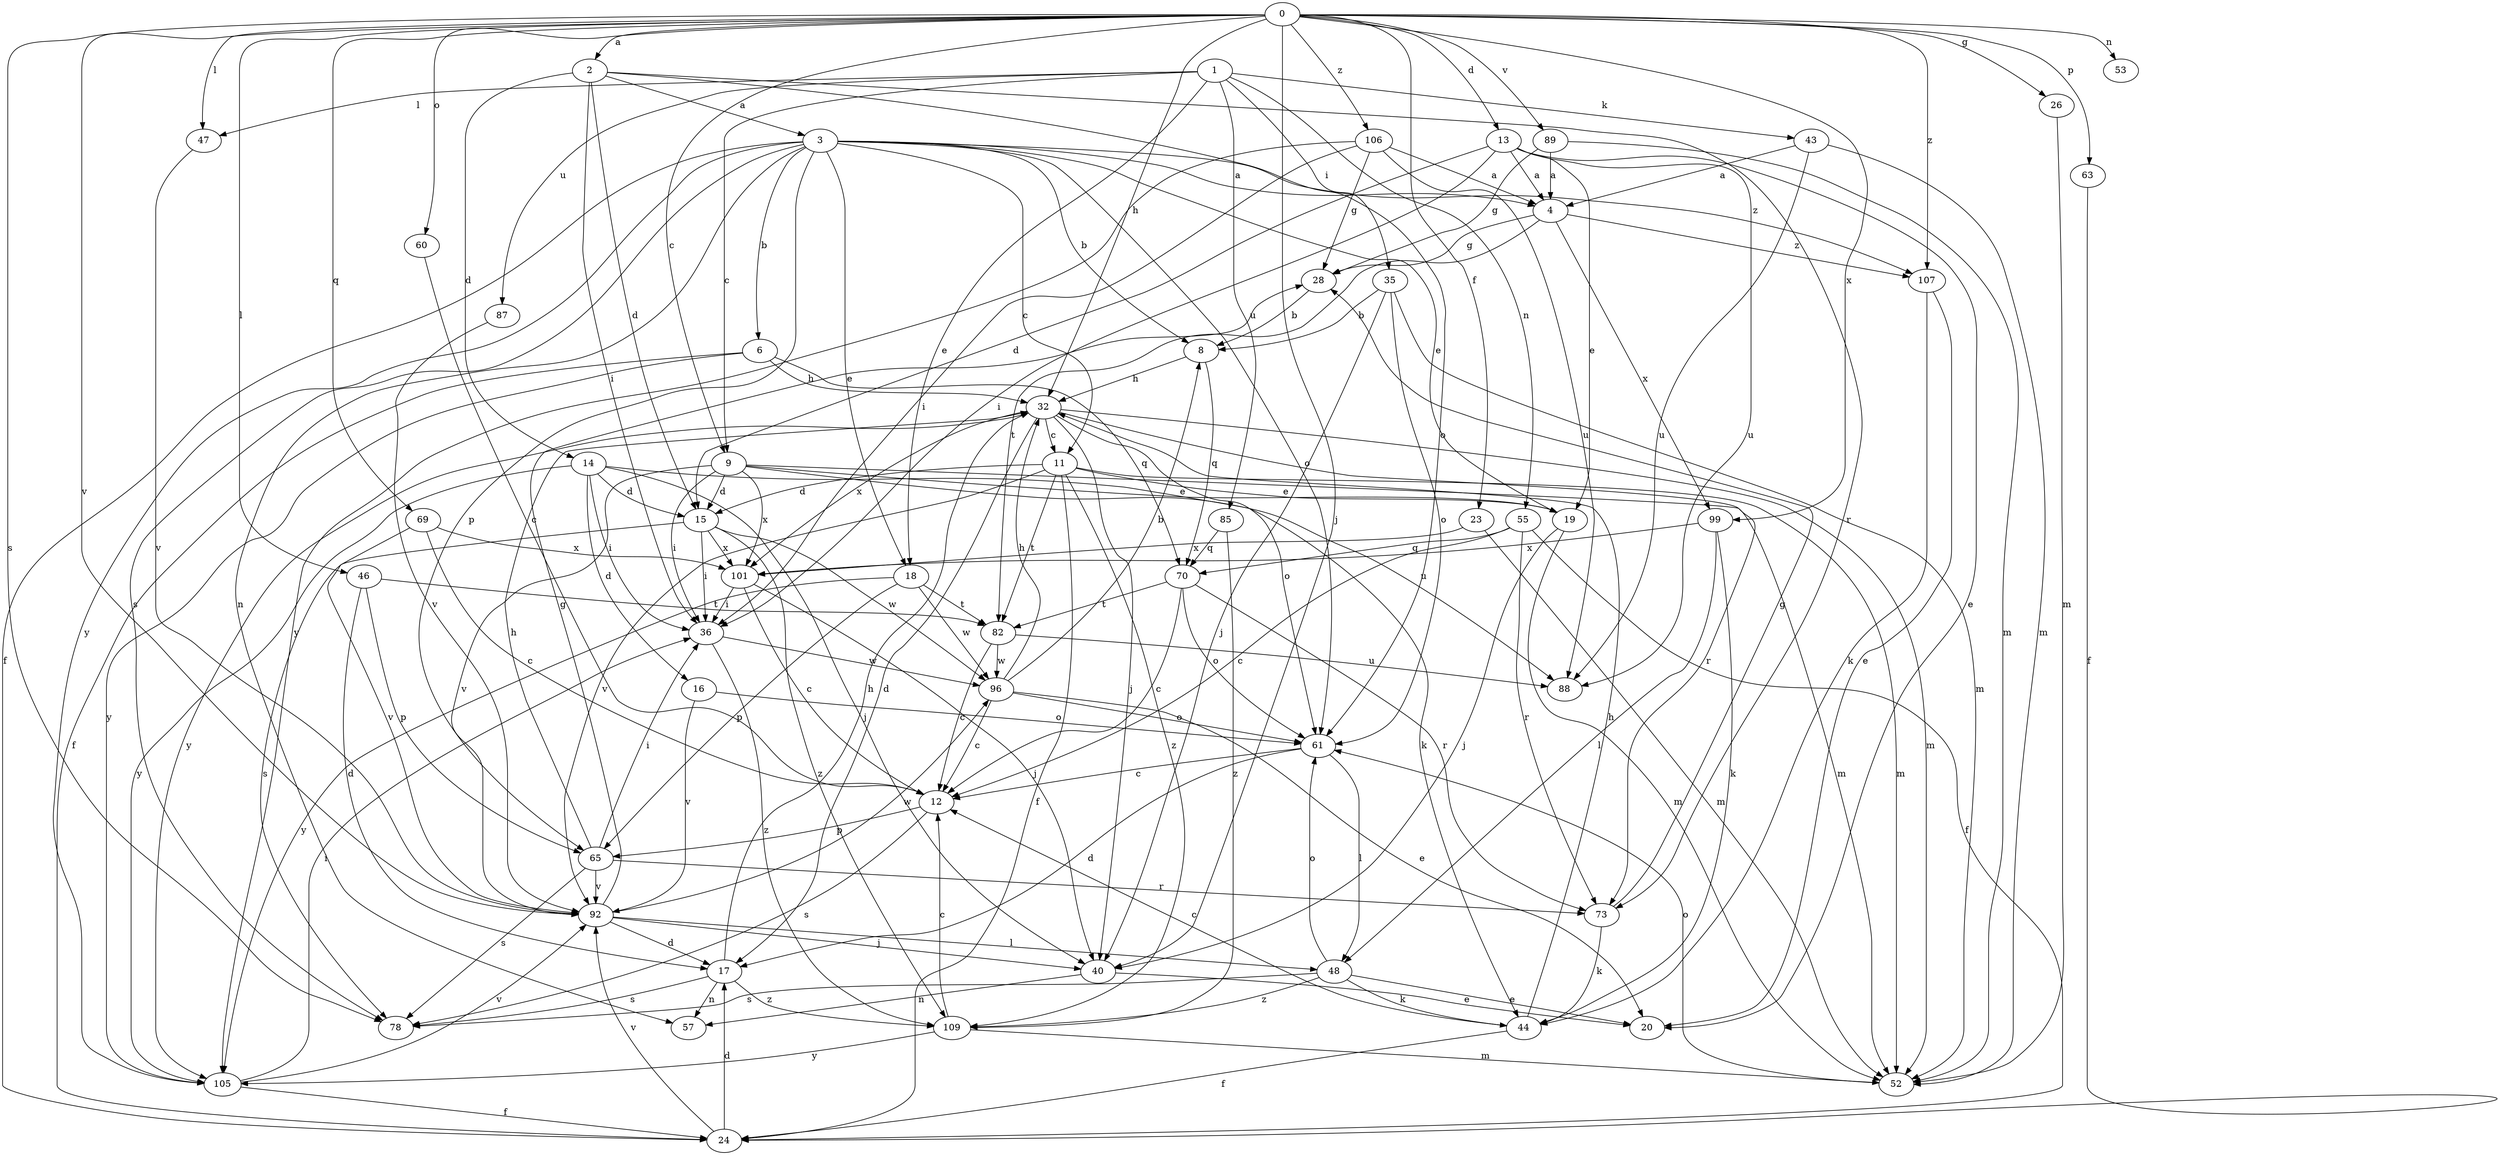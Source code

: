 strict digraph  {
0;
1;
2;
3;
4;
6;
8;
9;
11;
12;
13;
14;
15;
16;
17;
18;
19;
20;
23;
24;
26;
28;
32;
35;
36;
40;
43;
44;
46;
47;
48;
52;
53;
55;
57;
60;
61;
63;
65;
69;
70;
73;
78;
82;
85;
87;
88;
89;
92;
96;
99;
101;
105;
106;
107;
109;
0 -> 2  [label=a];
0 -> 9  [label=c];
0 -> 13  [label=d];
0 -> 23  [label=f];
0 -> 26  [label=g];
0 -> 32  [label=h];
0 -> 40  [label=j];
0 -> 46  [label=l];
0 -> 47  [label=l];
0 -> 53  [label=n];
0 -> 60  [label=o];
0 -> 63  [label=p];
0 -> 69  [label=q];
0 -> 78  [label=s];
0 -> 89  [label=v];
0 -> 92  [label=v];
0 -> 99  [label=x];
0 -> 106  [label=z];
0 -> 107  [label=z];
1 -> 9  [label=c];
1 -> 18  [label=e];
1 -> 35  [label=i];
1 -> 43  [label=k];
1 -> 47  [label=l];
1 -> 55  [label=n];
1 -> 85  [label=u];
1 -> 87  [label=u];
2 -> 3  [label=a];
2 -> 14  [label=d];
2 -> 15  [label=d];
2 -> 36  [label=i];
2 -> 61  [label=o];
2 -> 73  [label=r];
3 -> 4  [label=a];
3 -> 6  [label=b];
3 -> 8  [label=b];
3 -> 11  [label=c];
3 -> 18  [label=e];
3 -> 19  [label=e];
3 -> 24  [label=f];
3 -> 57  [label=n];
3 -> 61  [label=o];
3 -> 65  [label=p];
3 -> 78  [label=s];
3 -> 105  [label=y];
3 -> 107  [label=z];
4 -> 28  [label=g];
4 -> 82  [label=t];
4 -> 99  [label=x];
4 -> 107  [label=z];
6 -> 24  [label=f];
6 -> 32  [label=h];
6 -> 70  [label=q];
6 -> 105  [label=y];
8 -> 32  [label=h];
8 -> 70  [label=q];
9 -> 15  [label=d];
9 -> 19  [label=e];
9 -> 36  [label=i];
9 -> 52  [label=m];
9 -> 88  [label=u];
9 -> 92  [label=v];
9 -> 101  [label=x];
11 -> 15  [label=d];
11 -> 19  [label=e];
11 -> 24  [label=f];
11 -> 52  [label=m];
11 -> 82  [label=t];
11 -> 92  [label=v];
11 -> 109  [label=z];
12 -> 65  [label=p];
12 -> 78  [label=s];
13 -> 4  [label=a];
13 -> 15  [label=d];
13 -> 19  [label=e];
13 -> 20  [label=e];
13 -> 36  [label=i];
13 -> 88  [label=u];
14 -> 15  [label=d];
14 -> 16  [label=d];
14 -> 36  [label=i];
14 -> 40  [label=j];
14 -> 44  [label=k];
14 -> 105  [label=y];
15 -> 36  [label=i];
15 -> 78  [label=s];
15 -> 96  [label=w];
15 -> 101  [label=x];
15 -> 109  [label=z];
16 -> 61  [label=o];
16 -> 92  [label=v];
17 -> 32  [label=h];
17 -> 57  [label=n];
17 -> 78  [label=s];
17 -> 109  [label=z];
18 -> 65  [label=p];
18 -> 82  [label=t];
18 -> 96  [label=w];
18 -> 105  [label=y];
19 -> 40  [label=j];
19 -> 52  [label=m];
23 -> 52  [label=m];
23 -> 101  [label=x];
24 -> 17  [label=d];
24 -> 92  [label=v];
26 -> 52  [label=m];
28 -> 8  [label=b];
32 -> 11  [label=c];
32 -> 17  [label=d];
32 -> 40  [label=j];
32 -> 52  [label=m];
32 -> 61  [label=o];
32 -> 73  [label=r];
32 -> 101  [label=x];
32 -> 105  [label=y];
35 -> 8  [label=b];
35 -> 40  [label=j];
35 -> 52  [label=m];
35 -> 61  [label=o];
36 -> 96  [label=w];
36 -> 109  [label=z];
40 -> 20  [label=e];
40 -> 57  [label=n];
43 -> 4  [label=a];
43 -> 52  [label=m];
43 -> 88  [label=u];
44 -> 12  [label=c];
44 -> 24  [label=f];
44 -> 32  [label=h];
46 -> 17  [label=d];
46 -> 65  [label=p];
46 -> 82  [label=t];
47 -> 92  [label=v];
48 -> 20  [label=e];
48 -> 44  [label=k];
48 -> 61  [label=o];
48 -> 78  [label=s];
48 -> 109  [label=z];
52 -> 61  [label=o];
55 -> 12  [label=c];
55 -> 24  [label=f];
55 -> 70  [label=q];
55 -> 73  [label=r];
60 -> 12  [label=c];
61 -> 12  [label=c];
61 -> 17  [label=d];
61 -> 48  [label=l];
63 -> 24  [label=f];
65 -> 32  [label=h];
65 -> 36  [label=i];
65 -> 73  [label=r];
65 -> 78  [label=s];
65 -> 92  [label=v];
69 -> 12  [label=c];
69 -> 92  [label=v];
69 -> 101  [label=x];
70 -> 12  [label=c];
70 -> 61  [label=o];
70 -> 73  [label=r];
70 -> 82  [label=t];
73 -> 28  [label=g];
73 -> 44  [label=k];
82 -> 12  [label=c];
82 -> 88  [label=u];
82 -> 96  [label=w];
85 -> 70  [label=q];
85 -> 109  [label=z];
87 -> 92  [label=v];
89 -> 4  [label=a];
89 -> 28  [label=g];
89 -> 52  [label=m];
92 -> 17  [label=d];
92 -> 28  [label=g];
92 -> 40  [label=j];
92 -> 48  [label=l];
92 -> 96  [label=w];
96 -> 8  [label=b];
96 -> 12  [label=c];
96 -> 20  [label=e];
96 -> 32  [label=h];
96 -> 61  [label=o];
99 -> 44  [label=k];
99 -> 48  [label=l];
99 -> 101  [label=x];
101 -> 12  [label=c];
101 -> 36  [label=i];
101 -> 40  [label=j];
105 -> 24  [label=f];
105 -> 36  [label=i];
105 -> 92  [label=v];
106 -> 4  [label=a];
106 -> 28  [label=g];
106 -> 36  [label=i];
106 -> 88  [label=u];
106 -> 105  [label=y];
107 -> 20  [label=e];
107 -> 44  [label=k];
109 -> 12  [label=c];
109 -> 52  [label=m];
109 -> 105  [label=y];
}
